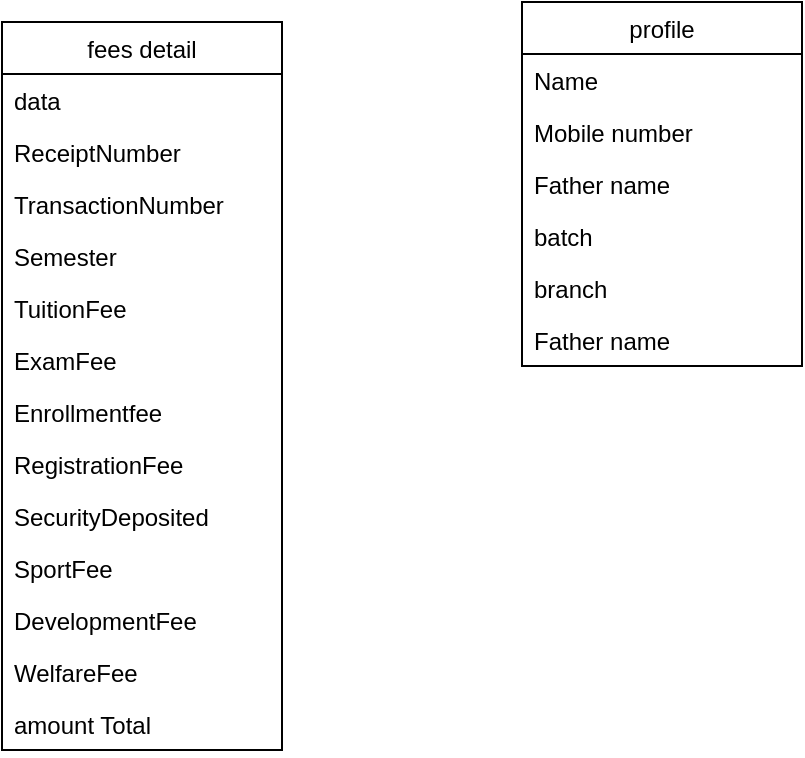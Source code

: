 <mxfile version="20.3.3" type="github">
  <diagram id="C5RBs43oDa-KdzZeNtuy" name="Page-1">
    <mxGraphModel dx="958" dy="551" grid="1" gridSize="10" guides="1" tooltips="1" connect="1" arrows="1" fold="1" page="1" pageScale="1" pageWidth="827" pageHeight="1169" math="0" shadow="0">
      <root>
        <mxCell id="WIyWlLk6GJQsqaUBKTNV-0" />
        <mxCell id="WIyWlLk6GJQsqaUBKTNV-1" parent="WIyWlLk6GJQsqaUBKTNV-0" />
        <mxCell id="69zGZlrZlkScKgm8g0BG-0" value="profile " style="swimlane;fontStyle=0;childLayout=stackLayout;horizontal=1;startSize=26;fillColor=none;horizontalStack=0;resizeParent=1;resizeParentMax=0;resizeLast=0;collapsible=1;marginBottom=0;" vertex="1" parent="WIyWlLk6GJQsqaUBKTNV-1">
          <mxGeometry x="450" y="290" width="140" height="182" as="geometry" />
        </mxCell>
        <mxCell id="69zGZlrZlkScKgm8g0BG-1" value="Name" style="text;strokeColor=none;fillColor=none;align=left;verticalAlign=top;spacingLeft=4;spacingRight=4;overflow=hidden;rotatable=0;points=[[0,0.5],[1,0.5]];portConstraint=eastwest;" vertex="1" parent="69zGZlrZlkScKgm8g0BG-0">
          <mxGeometry y="26" width="140" height="26" as="geometry" />
        </mxCell>
        <mxCell id="69zGZlrZlkScKgm8g0BG-2" value="Mobile number " style="text;strokeColor=none;fillColor=none;align=left;verticalAlign=top;spacingLeft=4;spacingRight=4;overflow=hidden;rotatable=0;points=[[0,0.5],[1,0.5]];portConstraint=eastwest;" vertex="1" parent="69zGZlrZlkScKgm8g0BG-0">
          <mxGeometry y="52" width="140" height="26" as="geometry" />
        </mxCell>
        <mxCell id="69zGZlrZlkScKgm8g0BG-3" value="Father name" style="text;strokeColor=none;fillColor=none;align=left;verticalAlign=top;spacingLeft=4;spacingRight=4;overflow=hidden;rotatable=0;points=[[0,0.5],[1,0.5]];portConstraint=eastwest;" vertex="1" parent="69zGZlrZlkScKgm8g0BG-0">
          <mxGeometry y="78" width="140" height="26" as="geometry" />
        </mxCell>
        <mxCell id="69zGZlrZlkScKgm8g0BG-4" value="batch" style="text;strokeColor=none;fillColor=none;align=left;verticalAlign=top;spacingLeft=4;spacingRight=4;overflow=hidden;rotatable=0;points=[[0,0.5],[1,0.5]];portConstraint=eastwest;" vertex="1" parent="69zGZlrZlkScKgm8g0BG-0">
          <mxGeometry y="104" width="140" height="26" as="geometry" />
        </mxCell>
        <mxCell id="69zGZlrZlkScKgm8g0BG-5" value="branch" style="text;strokeColor=none;fillColor=none;align=left;verticalAlign=top;spacingLeft=4;spacingRight=4;overflow=hidden;rotatable=0;points=[[0,0.5],[1,0.5]];portConstraint=eastwest;" vertex="1" parent="69zGZlrZlkScKgm8g0BG-0">
          <mxGeometry y="130" width="140" height="26" as="geometry" />
        </mxCell>
        <mxCell id="69zGZlrZlkScKgm8g0BG-6" value="Father name" style="text;strokeColor=none;fillColor=none;align=left;verticalAlign=top;spacingLeft=4;spacingRight=4;overflow=hidden;rotatable=0;points=[[0,0.5],[1,0.5]];portConstraint=eastwest;" vertex="1" parent="69zGZlrZlkScKgm8g0BG-0">
          <mxGeometry y="156" width="140" height="26" as="geometry" />
        </mxCell>
        <mxCell id="69zGZlrZlkScKgm8g0BG-7" value="fees detail" style="swimlane;fontStyle=0;childLayout=stackLayout;horizontal=1;startSize=26;fillColor=none;horizontalStack=0;resizeParent=1;resizeParentMax=0;resizeLast=0;collapsible=1;marginBottom=0;" vertex="1" parent="WIyWlLk6GJQsqaUBKTNV-1">
          <mxGeometry x="190" y="300" width="140" height="364" as="geometry" />
        </mxCell>
        <mxCell id="69zGZlrZlkScKgm8g0BG-8" value="data" style="text;strokeColor=none;fillColor=none;align=left;verticalAlign=top;spacingLeft=4;spacingRight=4;overflow=hidden;rotatable=0;points=[[0,0.5],[1,0.5]];portConstraint=eastwest;" vertex="1" parent="69zGZlrZlkScKgm8g0BG-7">
          <mxGeometry y="26" width="140" height="26" as="geometry" />
        </mxCell>
        <mxCell id="69zGZlrZlkScKgm8g0BG-9" value="ReceiptNumber" style="text;strokeColor=none;fillColor=none;align=left;verticalAlign=top;spacingLeft=4;spacingRight=4;overflow=hidden;rotatable=0;points=[[0,0.5],[1,0.5]];portConstraint=eastwest;" vertex="1" parent="69zGZlrZlkScKgm8g0BG-7">
          <mxGeometry y="52" width="140" height="26" as="geometry" />
        </mxCell>
        <mxCell id="69zGZlrZlkScKgm8g0BG-10" value="TransactionNumber" style="text;strokeColor=none;fillColor=none;align=left;verticalAlign=top;spacingLeft=4;spacingRight=4;overflow=hidden;rotatable=0;points=[[0,0.5],[1,0.5]];portConstraint=eastwest;" vertex="1" parent="69zGZlrZlkScKgm8g0BG-7">
          <mxGeometry y="78" width="140" height="26" as="geometry" />
        </mxCell>
        <mxCell id="69zGZlrZlkScKgm8g0BG-11" value="Semester" style="text;strokeColor=none;fillColor=none;align=left;verticalAlign=top;spacingLeft=4;spacingRight=4;overflow=hidden;rotatable=0;points=[[0,0.5],[1,0.5]];portConstraint=eastwest;" vertex="1" parent="69zGZlrZlkScKgm8g0BG-7">
          <mxGeometry y="104" width="140" height="26" as="geometry" />
        </mxCell>
        <mxCell id="69zGZlrZlkScKgm8g0BG-12" value="TuitionFee" style="text;strokeColor=none;fillColor=none;align=left;verticalAlign=top;spacingLeft=4;spacingRight=4;overflow=hidden;rotatable=0;points=[[0,0.5],[1,0.5]];portConstraint=eastwest;" vertex="1" parent="69zGZlrZlkScKgm8g0BG-7">
          <mxGeometry y="130" width="140" height="26" as="geometry" />
        </mxCell>
        <mxCell id="69zGZlrZlkScKgm8g0BG-13" value="ExamFee" style="text;strokeColor=none;fillColor=none;align=left;verticalAlign=top;spacingLeft=4;spacingRight=4;overflow=hidden;rotatable=0;points=[[0,0.5],[1,0.5]];portConstraint=eastwest;" vertex="1" parent="69zGZlrZlkScKgm8g0BG-7">
          <mxGeometry y="156" width="140" height="26" as="geometry" />
        </mxCell>
        <mxCell id="69zGZlrZlkScKgm8g0BG-14" value="Enrollmentfee" style="text;strokeColor=none;fillColor=none;align=left;verticalAlign=top;spacingLeft=4;spacingRight=4;overflow=hidden;rotatable=0;points=[[0,0.5],[1,0.5]];portConstraint=eastwest;" vertex="1" parent="69zGZlrZlkScKgm8g0BG-7">
          <mxGeometry y="182" width="140" height="26" as="geometry" />
        </mxCell>
        <mxCell id="69zGZlrZlkScKgm8g0BG-15" value="RegistrationFee" style="text;strokeColor=none;fillColor=none;align=left;verticalAlign=top;spacingLeft=4;spacingRight=4;overflow=hidden;rotatable=0;points=[[0,0.5],[1,0.5]];portConstraint=eastwest;" vertex="1" parent="69zGZlrZlkScKgm8g0BG-7">
          <mxGeometry y="208" width="140" height="26" as="geometry" />
        </mxCell>
        <mxCell id="69zGZlrZlkScKgm8g0BG-16" value="SecurityDeposited" style="text;strokeColor=none;fillColor=none;align=left;verticalAlign=top;spacingLeft=4;spacingRight=4;overflow=hidden;rotatable=0;points=[[0,0.5],[1,0.5]];portConstraint=eastwest;" vertex="1" parent="69zGZlrZlkScKgm8g0BG-7">
          <mxGeometry y="234" width="140" height="26" as="geometry" />
        </mxCell>
        <mxCell id="69zGZlrZlkScKgm8g0BG-17" value="SportFee" style="text;strokeColor=none;fillColor=none;align=left;verticalAlign=top;spacingLeft=4;spacingRight=4;overflow=hidden;rotatable=0;points=[[0,0.5],[1,0.5]];portConstraint=eastwest;" vertex="1" parent="69zGZlrZlkScKgm8g0BG-7">
          <mxGeometry y="260" width="140" height="26" as="geometry" />
        </mxCell>
        <mxCell id="69zGZlrZlkScKgm8g0BG-18" value="DevelopmentFee" style="text;strokeColor=none;fillColor=none;align=left;verticalAlign=top;spacingLeft=4;spacingRight=4;overflow=hidden;rotatable=0;points=[[0,0.5],[1,0.5]];portConstraint=eastwest;" vertex="1" parent="69zGZlrZlkScKgm8g0BG-7">
          <mxGeometry y="286" width="140" height="26" as="geometry" />
        </mxCell>
        <mxCell id="69zGZlrZlkScKgm8g0BG-19" value="WelfareFee" style="text;strokeColor=none;fillColor=none;align=left;verticalAlign=top;spacingLeft=4;spacingRight=4;overflow=hidden;rotatable=0;points=[[0,0.5],[1,0.5]];portConstraint=eastwest;" vertex="1" parent="69zGZlrZlkScKgm8g0BG-7">
          <mxGeometry y="312" width="140" height="26" as="geometry" />
        </mxCell>
        <mxCell id="69zGZlrZlkScKgm8g0BG-20" value="amount Total" style="text;strokeColor=none;fillColor=none;align=left;verticalAlign=top;spacingLeft=4;spacingRight=4;overflow=hidden;rotatable=0;points=[[0,0.5],[1,0.5]];portConstraint=eastwest;" vertex="1" parent="69zGZlrZlkScKgm8g0BG-7">
          <mxGeometry y="338" width="140" height="26" as="geometry" />
        </mxCell>
      </root>
    </mxGraphModel>
  </diagram>
</mxfile>
